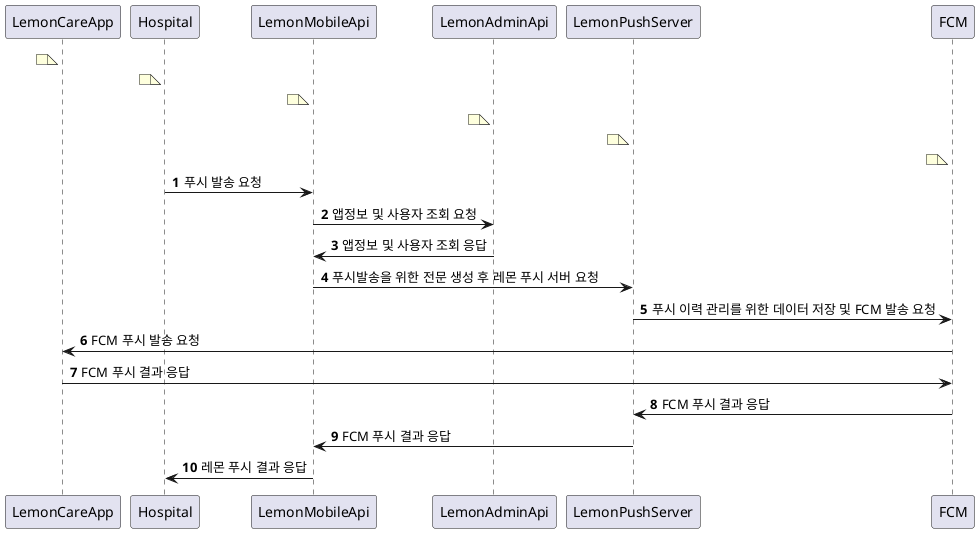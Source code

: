 @startuml
autonumber
note left LemonCareApp:
note left Hospital:
note left LemonMobileApi :
note left LemonAdminApi :
note left LemonPushServer :
note left FCM :

Hospital -> LemonMobileApi: 푸시 발송 요청
LemonMobileApi -> LemonAdminApi : 앱정보 및 사용자 조회 요청
LemonAdminApi -> LemonMobileApi : 앱정보 및 사용자 조회 응답
LemonMobileApi -> LemonPushServer : 푸시발송을 위한 전문 생성 후 레몬 푸시 서버 요청
LemonPushServer -> FCM : 푸시 이력 관리를 위한 데이터 저장 및 FCM 발송 요청
FCM -> LemonCareApp : FCM 푸시 발송 요청
LemonCareApp -> FCM : FCM 푸시 결과 응답
FCM -> LemonPushServer : FCM 푸시 결과 응답
LemonPushServer -> LemonMobileApi : FCM 푸시 결과 응답
LemonMobileApi -> Hospital : 레몬 푸시 결과 응답


@enduml